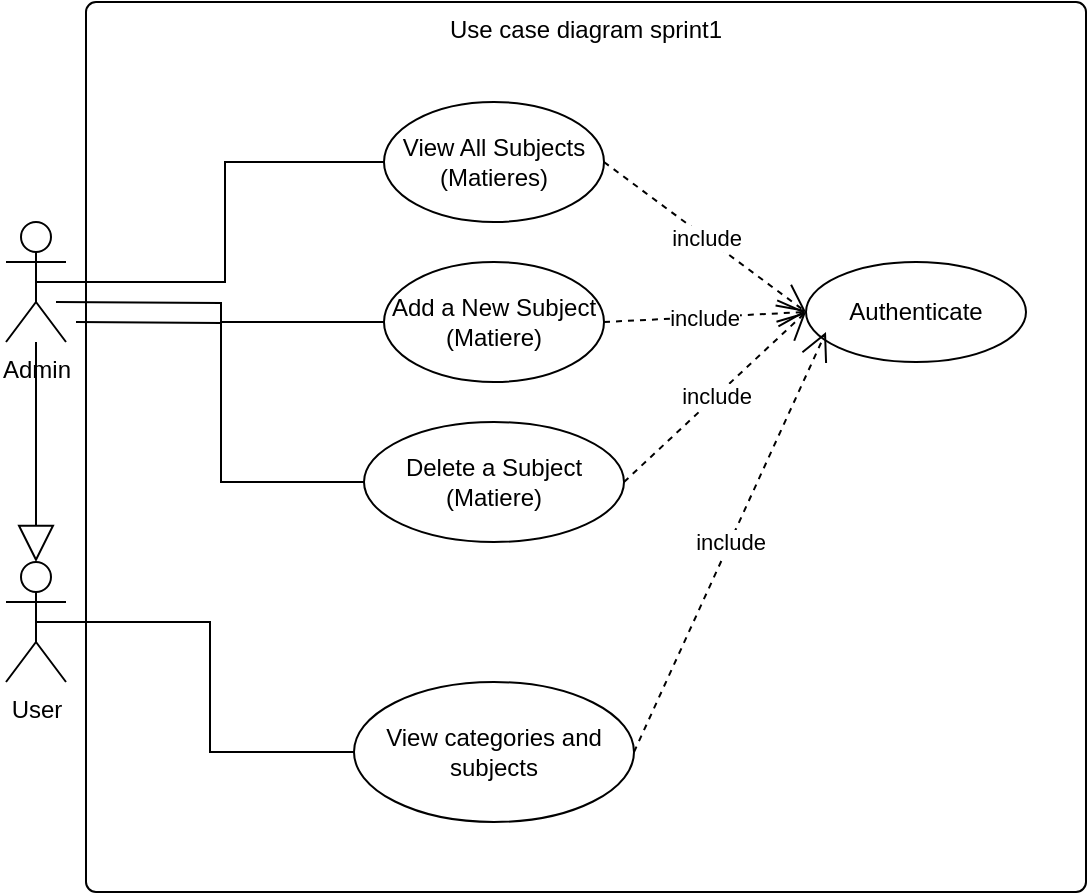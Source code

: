<mxfile version="24.7.7">
  <diagram name="Page-1" id="8ZmfQkXeLpfdTQfihp56">
    <mxGraphModel dx="757" dy="623" grid="1" gridSize="10" guides="1" tooltips="1" connect="1" arrows="1" fold="1" page="1" pageScale="1" pageWidth="827" pageHeight="1169" math="0" shadow="0">
      <root>
        <mxCell id="0" />
        <mxCell id="1" parent="0" />
        <mxCell id="dyLEeCn-V7uKiIt8Ra9h-2" value="Use case diagram sprint1" style="html=1;align=center;verticalAlign=top;rounded=1;absoluteArcSize=1;arcSize=10;dashed=0;whiteSpace=wrap;" vertex="1" parent="1">
          <mxGeometry x="210" y="170" width="500" height="445" as="geometry" />
        </mxCell>
        <mxCell id="dyLEeCn-V7uKiIt8Ra9h-3" value="Admin" style="shape=umlActor;verticalLabelPosition=bottom;verticalAlign=top;html=1;" vertex="1" parent="1">
          <mxGeometry x="170" y="280" width="30" height="60" as="geometry" />
        </mxCell>
        <mxCell id="dyLEeCn-V7uKiIt8Ra9h-4" value="User" style="shape=umlActor;verticalLabelPosition=bottom;verticalAlign=top;html=1;" vertex="1" parent="1">
          <mxGeometry x="170" y="450" width="30" height="60" as="geometry" />
        </mxCell>
        <mxCell id="dyLEeCn-V7uKiIt8Ra9h-5" value="" style="endArrow=block;endSize=16;endFill=0;html=1;rounded=0;entryX=0.5;entryY=0;entryDx=0;entryDy=0;entryPerimeter=0;" edge="1" parent="1" source="dyLEeCn-V7uKiIt8Ra9h-3" target="dyLEeCn-V7uKiIt8Ra9h-4">
          <mxGeometry width="160" relative="1" as="geometry">
            <mxPoint x="260" y="390" as="sourcePoint" />
            <mxPoint x="185" y="390" as="targetPoint" />
          </mxGeometry>
        </mxCell>
        <mxCell id="dyLEeCn-V7uKiIt8Ra9h-7" value="Add a New Subject (Matiere)" style="ellipse;whiteSpace=wrap;html=1;" vertex="1" parent="1">
          <mxGeometry x="359" y="300" width="110" height="60" as="geometry" />
        </mxCell>
        <mxCell id="dyLEeCn-V7uKiIt8Ra9h-8" value="View All Subjects (Matieres)" style="ellipse;whiteSpace=wrap;html=1;" vertex="1" parent="1">
          <mxGeometry x="359" y="220" width="110" height="60" as="geometry" />
        </mxCell>
        <mxCell id="dyLEeCn-V7uKiIt8Ra9h-9" value="Delete a Subject (Matiere)" style="ellipse;whiteSpace=wrap;html=1;" vertex="1" parent="1">
          <mxGeometry x="349" y="380" width="130" height="60" as="geometry" />
        </mxCell>
        <mxCell id="dyLEeCn-V7uKiIt8Ra9h-10" value="View categories and subjects" style="ellipse;whiteSpace=wrap;html=1;" vertex="1" parent="1">
          <mxGeometry x="344" y="510" width="140" height="70" as="geometry" />
        </mxCell>
        <mxCell id="dyLEeCn-V7uKiIt8Ra9h-11" value="Authenticate" style="ellipse;whiteSpace=wrap;html=1;" vertex="1" parent="1">
          <mxGeometry x="570" y="300" width="110" height="50" as="geometry" />
        </mxCell>
        <mxCell id="dyLEeCn-V7uKiIt8Ra9h-12" value="include" style="endArrow=open;endSize=12;dashed=1;html=1;rounded=0;exitX=1;exitY=0.5;exitDx=0;exitDy=0;entryX=0;entryY=0.5;entryDx=0;entryDy=0;" edge="1" parent="1" source="dyLEeCn-V7uKiIt8Ra9h-8" target="dyLEeCn-V7uKiIt8Ra9h-11">
          <mxGeometry width="160" relative="1" as="geometry">
            <mxPoint x="440" y="350" as="sourcePoint" />
            <mxPoint x="600" y="350" as="targetPoint" />
          </mxGeometry>
        </mxCell>
        <mxCell id="dyLEeCn-V7uKiIt8Ra9h-13" value="include" style="endArrow=open;endSize=12;dashed=1;html=1;rounded=0;exitX=1;exitY=0.5;exitDx=0;exitDy=0;entryX=0;entryY=0.5;entryDx=0;entryDy=0;" edge="1" parent="1" source="dyLEeCn-V7uKiIt8Ra9h-7" target="dyLEeCn-V7uKiIt8Ra9h-11">
          <mxGeometry width="160" relative="1" as="geometry">
            <mxPoint x="479" y="260" as="sourcePoint" />
            <mxPoint x="580" y="335" as="targetPoint" />
          </mxGeometry>
        </mxCell>
        <mxCell id="dyLEeCn-V7uKiIt8Ra9h-14" value="include" style="endArrow=open;endSize=12;dashed=1;html=1;rounded=0;exitX=1;exitY=0.5;exitDx=0;exitDy=0;entryX=0;entryY=0.5;entryDx=0;entryDy=0;" edge="1" parent="1" source="dyLEeCn-V7uKiIt8Ra9h-9" target="dyLEeCn-V7uKiIt8Ra9h-11">
          <mxGeometry width="160" relative="1" as="geometry">
            <mxPoint x="479" y="340" as="sourcePoint" />
            <mxPoint x="580" y="335" as="targetPoint" />
          </mxGeometry>
        </mxCell>
        <mxCell id="dyLEeCn-V7uKiIt8Ra9h-15" value="include" style="endArrow=open;endSize=12;dashed=1;html=1;rounded=0;exitX=1;exitY=0.5;exitDx=0;exitDy=0;entryX=0;entryY=0.5;entryDx=0;entryDy=0;" edge="1" parent="1" source="dyLEeCn-V7uKiIt8Ra9h-10">
          <mxGeometry width="160" relative="1" as="geometry">
            <mxPoint x="489" y="420" as="sourcePoint" />
            <mxPoint x="580" y="335" as="targetPoint" />
          </mxGeometry>
        </mxCell>
        <mxCell id="dyLEeCn-V7uKiIt8Ra9h-16" value="" style="endArrow=none;html=1;edgeStyle=orthogonalEdgeStyle;rounded=0;entryX=0;entryY=0.5;entryDx=0;entryDy=0;exitX=0.5;exitY=0.5;exitDx=0;exitDy=0;exitPerimeter=0;" edge="1" parent="1" source="dyLEeCn-V7uKiIt8Ra9h-3" target="dyLEeCn-V7uKiIt8Ra9h-8">
          <mxGeometry relative="1" as="geometry">
            <mxPoint x="184" y="390" as="sourcePoint" />
            <mxPoint x="344" y="390" as="targetPoint" />
          </mxGeometry>
        </mxCell>
        <mxCell id="dyLEeCn-V7uKiIt8Ra9h-19" value="" style="endArrow=none;html=1;edgeStyle=orthogonalEdgeStyle;rounded=0;entryX=0;entryY=0.5;entryDx=0;entryDy=0;exitX=0.5;exitY=0.5;exitDx=0;exitDy=0;exitPerimeter=0;" edge="1" parent="1" target="dyLEeCn-V7uKiIt8Ra9h-7">
          <mxGeometry relative="1" as="geometry">
            <mxPoint x="195" y="320" as="sourcePoint" />
            <mxPoint x="369" y="260" as="targetPoint" />
          </mxGeometry>
        </mxCell>
        <mxCell id="dyLEeCn-V7uKiIt8Ra9h-20" value="" style="endArrow=none;html=1;edgeStyle=orthogonalEdgeStyle;rounded=0;entryX=0;entryY=0.5;entryDx=0;entryDy=0;exitX=0.5;exitY=0.5;exitDx=0;exitDy=0;exitPerimeter=0;" edge="1" parent="1" target="dyLEeCn-V7uKiIt8Ra9h-9">
          <mxGeometry relative="1" as="geometry">
            <mxPoint x="205" y="330" as="sourcePoint" />
            <mxPoint x="379" y="270" as="targetPoint" />
          </mxGeometry>
        </mxCell>
        <mxCell id="dyLEeCn-V7uKiIt8Ra9h-21" value="" style="endArrow=none;html=1;edgeStyle=orthogonalEdgeStyle;rounded=0;entryX=0;entryY=0.5;entryDx=0;entryDy=0;exitX=0.5;exitY=0.5;exitDx=0;exitDy=0;exitPerimeter=0;" edge="1" parent="1" source="dyLEeCn-V7uKiIt8Ra9h-4" target="dyLEeCn-V7uKiIt8Ra9h-10">
          <mxGeometry relative="1" as="geometry">
            <mxPoint x="215" y="340" as="sourcePoint" />
            <mxPoint x="359" y="420" as="targetPoint" />
          </mxGeometry>
        </mxCell>
      </root>
    </mxGraphModel>
  </diagram>
</mxfile>
